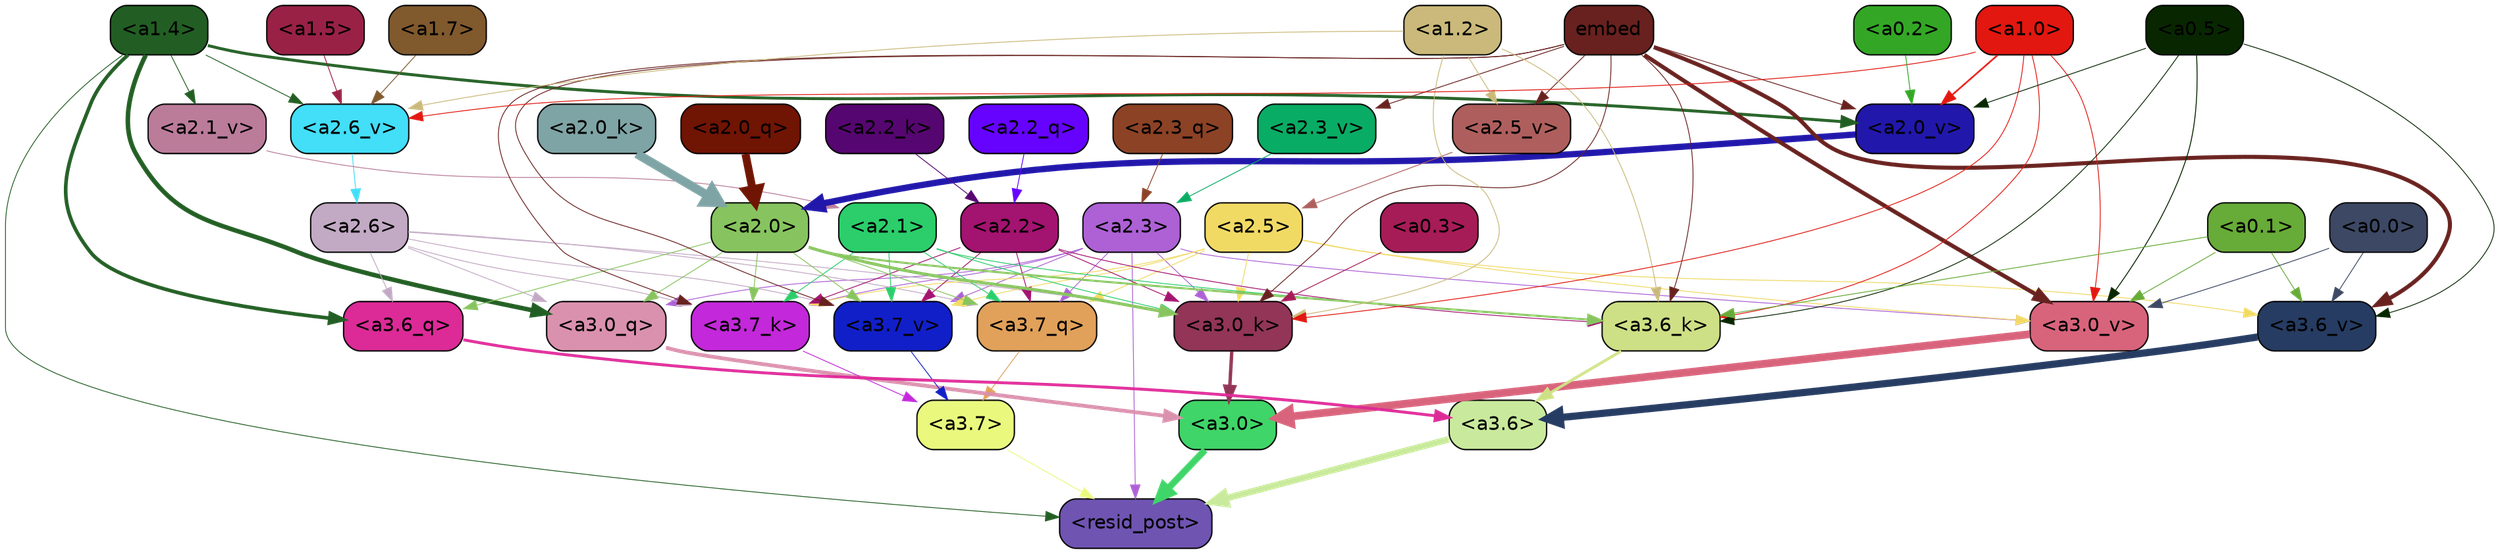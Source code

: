 strict digraph "" {
	graph [bgcolor=transparent,
		layout=dot,
		overlap=false,
		splines=true
	];
	"<a3.7>"	[color=black,
		fillcolor="#eaf97e",
		fontname=Helvetica,
		shape=box,
		style="filled, rounded"];
	"<resid_post>"	[color=black,
		fillcolor="#6f54b2",
		fontname=Helvetica,
		shape=box,
		style="filled, rounded"];
	"<a3.7>" -> "<resid_post>"	[color="#eaf97e",
		penwidth=0.6];
	"<a3.6>"	[color=black,
		fillcolor="#c9ea9c",
		fontname=Helvetica,
		shape=box,
		style="filled, rounded"];
	"<a3.6>" -> "<resid_post>"	[color="#c9ea9c",
		penwidth=4.751612067222595];
	"<a3.0>"	[color=black,
		fillcolor="#40d568",
		fontname=Helvetica,
		shape=box,
		style="filled, rounded"];
	"<a3.0>" -> "<resid_post>"	[color="#40d568",
		penwidth=4.884142994880676];
	"<a2.3>"	[color=black,
		fillcolor="#ad61d5",
		fontname=Helvetica,
		shape=box,
		style="filled, rounded"];
	"<a2.3>" -> "<resid_post>"	[color="#ad61d5",
		penwidth=0.6];
	"<a3.7_q>"	[color=black,
		fillcolor="#e1a15a",
		fontname=Helvetica,
		shape=box,
		style="filled, rounded"];
	"<a2.3>" -> "<a3.7_q>"	[color="#ad61d5",
		penwidth=0.6];
	"<a3.0_q>"	[color=black,
		fillcolor="#da91ad",
		fontname=Helvetica,
		shape=box,
		style="filled, rounded"];
	"<a2.3>" -> "<a3.0_q>"	[color="#ad61d5",
		penwidth=0.6];
	"<a3.7_k>"	[color=black,
		fillcolor="#c328da",
		fontname=Helvetica,
		shape=box,
		style="filled, rounded"];
	"<a2.3>" -> "<a3.7_k>"	[color="#ad61d5",
		penwidth=0.6];
	"<a3.0_k>"	[color=black,
		fillcolor="#923557",
		fontname=Helvetica,
		shape=box,
		style="filled, rounded"];
	"<a2.3>" -> "<a3.0_k>"	[color="#ad61d5",
		penwidth=0.6];
	"<a3.7_v>"	[color=black,
		fillcolor="#111fc8",
		fontname=Helvetica,
		shape=box,
		style="filled, rounded"];
	"<a2.3>" -> "<a3.7_v>"	[color="#ad61d5",
		penwidth=0.6];
	"<a3.0_v>"	[color=black,
		fillcolor="#d8647c",
		fontname=Helvetica,
		shape=box,
		style="filled, rounded"];
	"<a2.3>" -> "<a3.0_v>"	[color="#ad61d5",
		penwidth=0.6];
	"<a1.4>"	[color=black,
		fillcolor="#225e23",
		fontname=Helvetica,
		shape=box,
		style="filled, rounded"];
	"<a1.4>" -> "<resid_post>"	[color="#225e23",
		penwidth=0.6];
	"<a3.6_q>"	[color=black,
		fillcolor="#dc2a97",
		fontname=Helvetica,
		shape=box,
		style="filled, rounded"];
	"<a1.4>" -> "<a3.6_q>"	[color="#225e23",
		penwidth=2.6469622254371643];
	"<a1.4>" -> "<a3.0_q>"	[color="#225e23",
		penwidth=3.3040847778320312];
	"<a2.6_v>"	[color=black,
		fillcolor="#43def8",
		fontname=Helvetica,
		shape=box,
		style="filled, rounded"];
	"<a1.4>" -> "<a2.6_v>"	[color="#225e23",
		penwidth=0.6];
	"<a2.1_v>"	[color=black,
		fillcolor="#bb7c9a",
		fontname=Helvetica,
		shape=box,
		style="filled, rounded"];
	"<a1.4>" -> "<a2.1_v>"	[color="#225e23",
		penwidth=0.6];
	"<a2.0_v>"	[color=black,
		fillcolor="#2117ab",
		fontname=Helvetica,
		shape=box,
		style="filled, rounded"];
	"<a1.4>" -> "<a2.0_v>"	[color="#225e23",
		penwidth=2.1286070346832275];
	"<a3.7_q>" -> "<a3.7>"	[color="#e1a15a",
		penwidth=0.6];
	"<a3.6_q>" -> "<a3.6>"	[color="#dc2a97",
		penwidth=2.091020345687866];
	"<a3.0_q>" -> "<a3.0>"	[color="#da91ad",
		penwidth=2.7421876192092896];
	"<a3.7_k>" -> "<a3.7>"	[color="#c328da",
		penwidth=0.6];
	"<a3.6_k>"	[color=black,
		fillcolor="#cde085",
		fontname=Helvetica,
		shape=box,
		style="filled, rounded"];
	"<a3.6_k>" -> "<a3.6>"	[color="#cde085",
		penwidth=2.048597991466522];
	"<a3.0_k>" -> "<a3.0>"	[color="#923557",
		penwidth=2.476402521133423];
	"<a3.7_v>" -> "<a3.7>"	[color="#111fc8",
		penwidth=0.6];
	"<a3.6_v>"	[color=black,
		fillcolor="#263c62",
		fontname=Helvetica,
		shape=box,
		style="filled, rounded"];
	"<a3.6_v>" -> "<a3.6>"	[color="#263c62",
		penwidth=5.2550448179244995];
	"<a3.0_v>" -> "<a3.0>"	[color="#d8647c",
		penwidth=5.652270674705505];
	"<a2.6>"	[color=black,
		fillcolor="#c2a9c4",
		fontname=Helvetica,
		shape=box,
		style="filled, rounded"];
	"<a2.6>" -> "<a3.7_q>"	[color="#c2a9c4",
		penwidth=0.6];
	"<a2.6>" -> "<a3.6_q>"	[color="#c2a9c4",
		penwidth=0.6];
	"<a2.6>" -> "<a3.0_q>"	[color="#c2a9c4",
		penwidth=0.6];
	"<a2.6>" -> "<a3.7_k>"	[color="#c2a9c4",
		penwidth=0.6];
	"<a2.6>" -> "<a3.0_k>"	[color="#c2a9c4",
		penwidth=0.6];
	"<a2.6>" -> "<a3.7_v>"	[color="#c2a9c4",
		penwidth=0.6];
	"<a2.5>"	[color=black,
		fillcolor="#f1da64",
		fontname=Helvetica,
		shape=box,
		style="filled, rounded"];
	"<a2.5>" -> "<a3.7_q>"	[color="#f1da64",
		penwidth=0.6];
	"<a2.5>" -> "<a3.7_k>"	[color="#f1da64",
		penwidth=0.6];
	"<a2.5>" -> "<a3.0_k>"	[color="#f1da64",
		penwidth=0.6];
	"<a2.5>" -> "<a3.7_v>"	[color="#f1da64",
		penwidth=0.6];
	"<a2.5>" -> "<a3.6_v>"	[color="#f1da64",
		penwidth=0.6];
	"<a2.5>" -> "<a3.0_v>"	[color="#f1da64",
		penwidth=0.6];
	"<a2.2>"	[color=black,
		fillcolor="#a31370",
		fontname=Helvetica,
		shape=box,
		style="filled, rounded"];
	"<a2.2>" -> "<a3.7_q>"	[color="#a31370",
		penwidth=0.6];
	"<a2.2>" -> "<a3.7_k>"	[color="#a31370",
		penwidth=0.6];
	"<a2.2>" -> "<a3.6_k>"	[color="#a31370",
		penwidth=0.6];
	"<a2.2>" -> "<a3.0_k>"	[color="#a31370",
		penwidth=0.6];
	"<a2.2>" -> "<a3.7_v>"	[color="#a31370",
		penwidth=0.6];
	"<a2.1>"	[color=black,
		fillcolor="#2bce6b",
		fontname=Helvetica,
		shape=box,
		style="filled, rounded"];
	"<a2.1>" -> "<a3.7_q>"	[color="#2bce6b",
		penwidth=0.6];
	"<a2.1>" -> "<a3.7_k>"	[color="#2bce6b",
		penwidth=0.6];
	"<a2.1>" -> "<a3.6_k>"	[color="#2bce6b",
		penwidth=0.6];
	"<a2.1>" -> "<a3.0_k>"	[color="#2bce6b",
		penwidth=0.6];
	"<a2.1>" -> "<a3.7_v>"	[color="#2bce6b",
		penwidth=0.6];
	"<a2.0>"	[color=black,
		fillcolor="#87c45f",
		fontname=Helvetica,
		shape=box,
		style="filled, rounded"];
	"<a2.0>" -> "<a3.7_q>"	[color="#87c45f",
		penwidth=0.6];
	"<a2.0>" -> "<a3.6_q>"	[color="#87c45f",
		penwidth=0.6];
	"<a2.0>" -> "<a3.0_q>"	[color="#87c45f",
		penwidth=0.6];
	"<a2.0>" -> "<a3.7_k>"	[color="#87c45f",
		penwidth=0.6];
	"<a2.0>" -> "<a3.6_k>"	[color="#87c45f",
		penwidth=1.4757367372512817];
	"<a2.0>" -> "<a3.0_k>"	[color="#87c45f",
		penwidth=2.2137351036071777];
	"<a2.0>" -> "<a3.7_v>"	[color="#87c45f",
		penwidth=0.6];
	embed	[color=black,
		fillcolor="#68211e",
		fontname=Helvetica,
		shape=box,
		style="filled, rounded"];
	embed -> "<a3.7_k>"	[color="#68211e",
		penwidth=0.6];
	embed -> "<a3.6_k>"	[color="#68211e",
		penwidth=0.6];
	embed -> "<a3.0_k>"	[color="#68211e",
		penwidth=0.6];
	embed -> "<a3.7_v>"	[color="#68211e",
		penwidth=0.6];
	embed -> "<a3.6_v>"	[color="#68211e",
		penwidth=2.9582033157348633];
	embed -> "<a3.0_v>"	[color="#68211e",
		penwidth=2.972973108291626];
	"<a2.5_v>"	[color=black,
		fillcolor="#ae5f5d",
		fontname=Helvetica,
		shape=box,
		style="filled, rounded"];
	embed -> "<a2.5_v>"	[color="#68211e",
		penwidth=0.6];
	"<a2.3_v>"	[color=black,
		fillcolor="#09ac64",
		fontname=Helvetica,
		shape=box,
		style="filled, rounded"];
	embed -> "<a2.3_v>"	[color="#68211e",
		penwidth=0.6];
	embed -> "<a2.0_v>"	[color="#68211e",
		penwidth=0.6];
	"<a1.2>"	[color=black,
		fillcolor="#cab97a",
		fontname=Helvetica,
		shape=box,
		style="filled, rounded"];
	"<a1.2>" -> "<a3.6_k>"	[color="#cab97a",
		penwidth=0.6];
	"<a1.2>" -> "<a3.0_k>"	[color="#cab97a",
		penwidth=0.6];
	"<a1.2>" -> "<a2.6_v>"	[color="#cab97a",
		penwidth=0.6];
	"<a1.2>" -> "<a2.5_v>"	[color="#cab97a",
		penwidth=0.6];
	"<a1.0>"	[color=black,
		fillcolor="#e21710",
		fontname=Helvetica,
		shape=box,
		style="filled, rounded"];
	"<a1.0>" -> "<a3.6_k>"	[color="#e21710",
		penwidth=0.6];
	"<a1.0>" -> "<a3.0_k>"	[color="#e21710",
		penwidth=0.6];
	"<a1.0>" -> "<a3.0_v>"	[color="#e21710",
		penwidth=0.6];
	"<a1.0>" -> "<a2.6_v>"	[color="#e21710",
		penwidth=0.6];
	"<a1.0>" -> "<a2.0_v>"	[color="#e21710",
		penwidth=1.2240618467330933];
	"<a0.5>"	[color=black,
		fillcolor="#082701",
		fontname=Helvetica,
		shape=box,
		style="filled, rounded"];
	"<a0.5>" -> "<a3.6_k>"	[color="#082701",
		penwidth=0.6];
	"<a0.5>" -> "<a3.6_v>"	[color="#082701",
		penwidth=0.6];
	"<a0.5>" -> "<a3.0_v>"	[color="#082701",
		penwidth=0.6790935099124908];
	"<a0.5>" -> "<a2.0_v>"	[color="#082701",
		penwidth=0.6];
	"<a0.1>"	[color=black,
		fillcolor="#67ab38",
		fontname=Helvetica,
		shape=box,
		style="filled, rounded"];
	"<a0.1>" -> "<a3.6_k>"	[color="#67ab38",
		penwidth=0.6];
	"<a0.1>" -> "<a3.6_v>"	[color="#67ab38",
		penwidth=0.6];
	"<a0.1>" -> "<a3.0_v>"	[color="#67ab38",
		penwidth=0.6];
	"<a0.3>"	[color=black,
		fillcolor="#a61c57",
		fontname=Helvetica,
		shape=box,
		style="filled, rounded"];
	"<a0.3>" -> "<a3.0_k>"	[color="#a61c57",
		penwidth=0.6];
	"<a0.0>"	[color=black,
		fillcolor="#3c4864",
		fontname=Helvetica,
		shape=box,
		style="filled, rounded"];
	"<a0.0>" -> "<a3.6_v>"	[color="#3c4864",
		penwidth=0.6];
	"<a0.0>" -> "<a3.0_v>"	[color="#3c4864",
		penwidth=0.6];
	"<a2.3_q>"	[color=black,
		fillcolor="#8c4225",
		fontname=Helvetica,
		shape=box,
		style="filled, rounded"];
	"<a2.3_q>" -> "<a2.3>"	[color="#8c4225",
		penwidth=0.6];
	"<a2.2_q>"	[color=black,
		fillcolor="#6503ff",
		fontname=Helvetica,
		shape=box,
		style="filled, rounded"];
	"<a2.2_q>" -> "<a2.2>"	[color="#6503ff",
		penwidth=0.6];
	"<a2.0_q>"	[color=black,
		fillcolor="#701403",
		fontname=Helvetica,
		shape=box,
		style="filled, rounded"];
	"<a2.0_q>" -> "<a2.0>"	[color="#701403",
		penwidth=5.819834470748901];
	"<a2.2_k>"	[color=black,
		fillcolor="#560670",
		fontname=Helvetica,
		shape=box,
		style="filled, rounded"];
	"<a2.2_k>" -> "<a2.2>"	[color="#560670",
		penwidth=0.6];
	"<a2.0_k>"	[color=black,
		fillcolor="#7fa4a5",
		fontname=Helvetica,
		shape=box,
		style="filled, rounded"];
	"<a2.0_k>" -> "<a2.0>"	[color="#7fa4a5",
		penwidth=6.470837593078613];
	"<a2.6_v>" -> "<a2.6>"	[color="#43def8",
		penwidth=0.6];
	"<a2.5_v>" -> "<a2.5>"	[color="#ae5f5d",
		penwidth=0.6];
	"<a2.3_v>" -> "<a2.3>"	[color="#09ac64",
		penwidth=0.6];
	"<a2.1_v>" -> "<a2.1>"	[color="#bb7c9a",
		penwidth=0.6];
	"<a2.0_v>" -> "<a2.0>"	[color="#2117ab",
		penwidth=4.5950857400894165];
	"<a1.7>"	[color=black,
		fillcolor="#80592d",
		fontname=Helvetica,
		shape=box,
		style="filled, rounded"];
	"<a1.7>" -> "<a2.6_v>"	[color="#80592d",
		penwidth=0.6];
	"<a1.5>"	[color=black,
		fillcolor="#992146",
		fontname=Helvetica,
		shape=box,
		style="filled, rounded"];
	"<a1.5>" -> "<a2.6_v>"	[color="#992146",
		penwidth=0.6];
	"<a0.2>"	[color=black,
		fillcolor="#33a725",
		fontname=Helvetica,
		shape=box,
		style="filled, rounded"];
	"<a0.2>" -> "<a2.0_v>"	[color="#33a725",
		penwidth=0.6];
}
